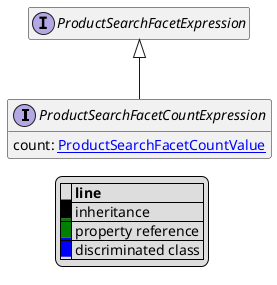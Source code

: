 @startuml

hide empty fields
hide empty methods
legend
|= |= line |
|<back:black>   </back>| inheritance |
|<back:green>   </back>| property reference |
|<back:blue>   </back>| discriminated class |
endlegend
interface ProductSearchFacetCountExpression [[ProductSearchFacetCountExpression.svg]] extends ProductSearchFacetExpression {
    count: [[ProductSearchFacetCountValue.svg ProductSearchFacetCountValue]]
}
interface ProductSearchFacetExpression [[ProductSearchFacetExpression.svg]]  {
}





@enduml

